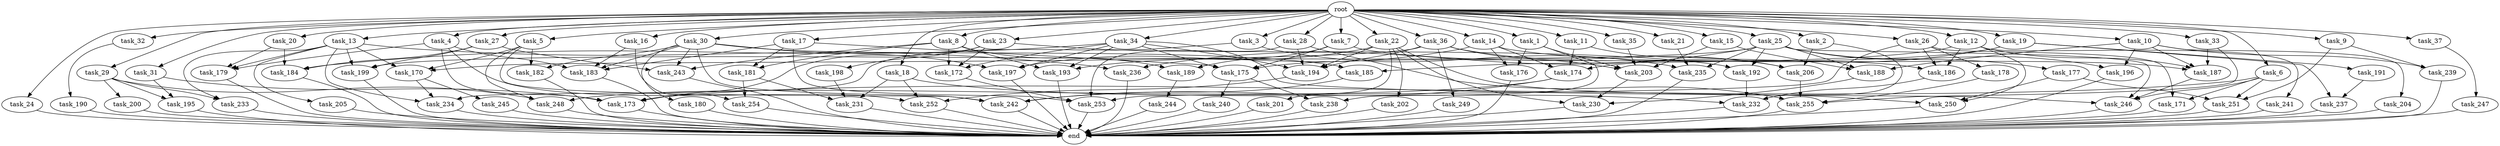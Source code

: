 digraph G {
  root [size="0.000000"];
  task_1 [size="10.240000"];
  task_2 [size="10.240000"];
  task_3 [size="10.240000"];
  task_4 [size="10.240000"];
  task_5 [size="10.240000"];
  task_6 [size="10.240000"];
  task_7 [size="10.240000"];
  task_8 [size="10.240000"];
  task_9 [size="10.240000"];
  task_10 [size="10.240000"];
  task_11 [size="10.240000"];
  task_12 [size="10.240000"];
  task_13 [size="10.240000"];
  task_14 [size="10.240000"];
  task_15 [size="10.240000"];
  task_16 [size="10.240000"];
  task_17 [size="10.240000"];
  task_18 [size="10.240000"];
  task_19 [size="10.240000"];
  task_20 [size="10.240000"];
  task_21 [size="10.240000"];
  task_22 [size="10.240000"];
  task_23 [size="10.240000"];
  task_24 [size="10.240000"];
  task_25 [size="10.240000"];
  task_26 [size="10.240000"];
  task_27 [size="10.240000"];
  task_28 [size="10.240000"];
  task_29 [size="10.240000"];
  task_30 [size="10.240000"];
  task_31 [size="10.240000"];
  task_32 [size="10.240000"];
  task_33 [size="10.240000"];
  task_34 [size="10.240000"];
  task_35 [size="10.240000"];
  task_36 [size="10.240000"];
  task_37 [size="10.240000"];
  task_170 [size="17695265259.520000"];
  task_171 [size="14087492730.880001"];
  task_172 [size="17695265259.520000"];
  task_173 [size="16578573762.559999"];
  task_174 [size="9448928051.200001"];
  task_175 [size="15118284881.920000"];
  task_176 [size="7645041786.880000"];
  task_177 [size="3092376453.120000"];
  task_178 [size="5497558138.880000"];
  task_179 [size="9277129359.360001"];
  task_180 [size="5497558138.880000"];
  task_181 [size="7301444403.200000"];
  task_182 [size="12455405158.400000"];
  task_183 [size="6957847019.520000"];
  task_184 [size="9706626088.960001"];
  task_185 [size="5841155522.560000"];
  task_186 [size="8933531975.680000"];
  task_187 [size="10136122818.559999"];
  task_188 [size="12799002542.080000"];
  task_189 [size="10050223472.639999"];
  task_190 [size="6957847019.520000"];
  task_191 [size="3092376453.120000"];
  task_192 [size="5239860101.120000"];
  task_193 [size="17695265259.520000"];
  task_194 [size="20444044328.959999"];
  task_195 [size="8589934592.000000"];
  task_196 [size="8589934592.000000"];
  task_197 [size="19585050869.760002"];
  task_198 [size="2147483648.000000"];
  task_199 [size="12455405158.400000"];
  task_200 [size="3092376453.120000"];
  task_201 [size="5497558138.880000"];
  task_202 [size="5497558138.880000"];
  task_203 [size="20444044328.959999"];
  task_204 [size="5497558138.880000"];
  task_205 [size="8589934592.000000"];
  task_206 [size="6700148981.760000"];
  task_230 [size="21045339750.400002"];
  task_231 [size="5583457484.800000"];
  task_232 [size="2834678415.360000"];
  task_233 [size="11682311045.120001"];
  task_234 [size="16320875724.800001"];
  task_235 [size="13142599925.760000"];
  task_236 [size="11682311045.120001"];
  task_237 [size="10050223472.639999"];
  task_238 [size="14087492730.880001"];
  task_239 [size="6871947673.600000"];
  task_240 [size="8589934592.000000"];
  task_241 [size="343597383.680000"];
  task_242 [size="21388937134.080002"];
  task_243 [size="13228499271.680000"];
  task_244 [size="3092376453.120000"];
  task_245 [size="773094113.280000"];
  task_246 [size="23364622090.240002"];
  task_247 [size="5497558138.880000"];
  task_248 [size="10393820856.320000"];
  task_249 [size="2147483648.000000"];
  task_250 [size="6614249635.840000"];
  task_251 [size="10737418240.000000"];
  task_252 [size="1030792151.040000"];
  task_253 [size="15547781611.520000"];
  task_254 [size="3865470566.400000"];
  task_255 [size="9792525434.880001"];
  end [size="0.000000"];

  root -> task_1 [size="1.000000"];
  root -> task_2 [size="1.000000"];
  root -> task_3 [size="1.000000"];
  root -> task_4 [size="1.000000"];
  root -> task_5 [size="1.000000"];
  root -> task_6 [size="1.000000"];
  root -> task_7 [size="1.000000"];
  root -> task_8 [size="1.000000"];
  root -> task_9 [size="1.000000"];
  root -> task_10 [size="1.000000"];
  root -> task_11 [size="1.000000"];
  root -> task_12 [size="1.000000"];
  root -> task_13 [size="1.000000"];
  root -> task_14 [size="1.000000"];
  root -> task_15 [size="1.000000"];
  root -> task_16 [size="1.000000"];
  root -> task_17 [size="1.000000"];
  root -> task_18 [size="1.000000"];
  root -> task_19 [size="1.000000"];
  root -> task_20 [size="1.000000"];
  root -> task_21 [size="1.000000"];
  root -> task_22 [size="1.000000"];
  root -> task_23 [size="1.000000"];
  root -> task_24 [size="1.000000"];
  root -> task_25 [size="1.000000"];
  root -> task_26 [size="1.000000"];
  root -> task_27 [size="1.000000"];
  root -> task_28 [size="1.000000"];
  root -> task_29 [size="1.000000"];
  root -> task_30 [size="1.000000"];
  root -> task_31 [size="1.000000"];
  root -> task_32 [size="1.000000"];
  root -> task_33 [size="1.000000"];
  root -> task_34 [size="1.000000"];
  root -> task_35 [size="1.000000"];
  root -> task_36 [size="1.000000"];
  root -> task_37 [size="1.000000"];
  task_1 -> task_176 [size="536870912.000000"];
  task_1 -> task_203 [size="536870912.000000"];
  task_1 -> task_238 [size="536870912.000000"];
  task_2 -> task_206 [size="33554432.000000"];
  task_2 -> task_232 [size="33554432.000000"];
  task_3 -> task_234 [size="679477248.000000"];
  task_3 -> task_235 [size="679477248.000000"];
  task_4 -> task_173 [size="33554432.000000"];
  task_4 -> task_179 [size="33554432.000000"];
  task_4 -> task_183 [size="33554432.000000"];
  task_4 -> task_252 [size="33554432.000000"];
  task_5 -> task_170 [size="679477248.000000"];
  task_5 -> task_182 [size="679477248.000000"];
  task_5 -> task_242 [size="679477248.000000"];
  task_5 -> task_248 [size="679477248.000000"];
  task_6 -> task_171 [size="838860800.000000"];
  task_6 -> task_173 [size="838860800.000000"];
  task_6 -> task_246 [size="838860800.000000"];
  task_6 -> task_251 [size="838860800.000000"];
  task_7 -> task_175 [size="301989888.000000"];
  task_7 -> task_186 [size="301989888.000000"];
  task_7 -> task_189 [size="301989888.000000"];
  task_8 -> task_172 [size="679477248.000000"];
  task_8 -> task_181 [size="679477248.000000"];
  task_8 -> task_189 [size="679477248.000000"];
  task_8 -> task_193 [size="679477248.000000"];
  task_8 -> task_243 [size="679477248.000000"];
  task_9 -> task_239 [size="134217728.000000"];
  task_9 -> task_251 [size="134217728.000000"];
  task_10 -> task_187 [size="536870912.000000"];
  task_10 -> task_188 [size="536870912.000000"];
  task_10 -> task_196 [size="536870912.000000"];
  task_10 -> task_204 [size="536870912.000000"];
  task_10 -> task_239 [size="536870912.000000"];
  task_11 -> task_174 [size="411041792.000000"];
  task_11 -> task_206 [size="411041792.000000"];
  task_12 -> task_185 [size="33554432.000000"];
  task_12 -> task_186 [size="33554432.000000"];
  task_12 -> task_187 [size="33554432.000000"];
  task_12 -> task_241 [size="33554432.000000"];
  task_12 -> task_250 [size="33554432.000000"];
  task_13 -> task_170 [size="838860800.000000"];
  task_13 -> task_179 [size="838860800.000000"];
  task_13 -> task_199 [size="838860800.000000"];
  task_13 -> task_205 [size="838860800.000000"];
  task_13 -> task_233 [size="838860800.000000"];
  task_13 -> task_234 [size="838860800.000000"];
  task_13 -> task_236 [size="838860800.000000"];
  task_14 -> task_174 [size="209715200.000000"];
  task_14 -> task_176 [size="209715200.000000"];
  task_14 -> task_187 [size="209715200.000000"];
  task_14 -> task_193 [size="209715200.000000"];
  task_15 -> task_188 [size="411041792.000000"];
  task_15 -> task_203 [size="411041792.000000"];
  task_16 -> task_183 [size="75497472.000000"];
  task_16 -> task_254 [size="75497472.000000"];
  task_17 -> task_175 [size="33554432.000000"];
  task_17 -> task_181 [size="33554432.000000"];
  task_17 -> task_183 [size="33554432.000000"];
  task_17 -> task_253 [size="33554432.000000"];
  task_18 -> task_231 [size="33554432.000000"];
  task_18 -> task_232 [size="33554432.000000"];
  task_18 -> task_252 [size="33554432.000000"];
  task_19 -> task_174 [size="301989888.000000"];
  task_19 -> task_175 [size="301989888.000000"];
  task_19 -> task_191 [size="301989888.000000"];
  task_19 -> task_237 [size="301989888.000000"];
  task_20 -> task_179 [size="33554432.000000"];
  task_20 -> task_184 [size="33554432.000000"];
  task_21 -> task_235 [size="301989888.000000"];
  task_22 -> task_194 [size="536870912.000000"];
  task_22 -> task_197 [size="536870912.000000"];
  task_22 -> task_201 [size="536870912.000000"];
  task_22 -> task_202 [size="536870912.000000"];
  task_22 -> task_230 [size="536870912.000000"];
  task_22 -> task_250 [size="536870912.000000"];
  task_23 -> task_172 [size="209715200.000000"];
  task_23 -> task_173 [size="209715200.000000"];
  task_23 -> task_192 [size="209715200.000000"];
  task_23 -> task_198 [size="209715200.000000"];
  task_24 -> end [size="1.000000"];
  task_25 -> task_177 [size="301989888.000000"];
  task_25 -> task_188 [size="301989888.000000"];
  task_25 -> task_192 [size="301989888.000000"];
  task_25 -> task_196 [size="301989888.000000"];
  task_25 -> task_199 [size="301989888.000000"];
  task_25 -> task_235 [size="301989888.000000"];
  task_25 -> task_236 [size="301989888.000000"];
  task_25 -> task_246 [size="301989888.000000"];
  task_26 -> task_171 [size="536870912.000000"];
  task_26 -> task_178 [size="536870912.000000"];
  task_26 -> task_186 [size="536870912.000000"];
  task_26 -> task_253 [size="536870912.000000"];
  task_27 -> task_184 [size="75497472.000000"];
  task_27 -> task_199 [size="75497472.000000"];
  task_27 -> task_243 [size="75497472.000000"];
  task_28 -> task_194 [size="411041792.000000"];
  task_28 -> task_253 [size="411041792.000000"];
  task_28 -> task_255 [size="411041792.000000"];
  task_29 -> task_195 [size="301989888.000000"];
  task_29 -> task_200 [size="301989888.000000"];
  task_29 -> task_233 [size="301989888.000000"];
  task_29 -> task_248 [size="301989888.000000"];
  task_30 -> task_180 [size="536870912.000000"];
  task_30 -> task_182 [size="536870912.000000"];
  task_30 -> task_183 [size="536870912.000000"];
  task_30 -> task_185 [size="536870912.000000"];
  task_30 -> task_197 [size="536870912.000000"];
  task_30 -> task_242 [size="536870912.000000"];
  task_30 -> task_243 [size="536870912.000000"];
  task_31 -> task_173 [size="536870912.000000"];
  task_31 -> task_195 [size="536870912.000000"];
  task_32 -> task_190 [size="679477248.000000"];
  task_33 -> task_187 [size="209715200.000000"];
  task_33 -> task_255 [size="209715200.000000"];
  task_34 -> task_172 [size="838860800.000000"];
  task_34 -> task_175 [size="838860800.000000"];
  task_34 -> task_184 [size="838860800.000000"];
  task_34 -> task_193 [size="838860800.000000"];
  task_34 -> task_194 [size="838860800.000000"];
  task_34 -> task_197 [size="838860800.000000"];
  task_34 -> task_246 [size="838860800.000000"];
  task_35 -> task_203 [size="838860800.000000"];
  task_36 -> task_170 [size="209715200.000000"];
  task_36 -> task_194 [size="209715200.000000"];
  task_36 -> task_203 [size="209715200.000000"];
  task_36 -> task_206 [size="209715200.000000"];
  task_36 -> task_249 [size="209715200.000000"];
  task_37 -> task_247 [size="536870912.000000"];
  task_170 -> task_234 [size="75497472.000000"];
  task_170 -> task_245 [size="75497472.000000"];
  task_171 -> end [size="1.000000"];
  task_172 -> task_253 [size="536870912.000000"];
  task_173 -> end [size="1.000000"];
  task_174 -> task_242 [size="33554432.000000"];
  task_174 -> task_248 [size="33554432.000000"];
  task_175 -> task_238 [size="838860800.000000"];
  task_175 -> task_240 [size="838860800.000000"];
  task_176 -> end [size="1.000000"];
  task_177 -> task_250 [size="75497472.000000"];
  task_177 -> task_251 [size="75497472.000000"];
  task_178 -> task_255 [size="301989888.000000"];
  task_179 -> end [size="1.000000"];
  task_180 -> end [size="1.000000"];
  task_181 -> task_231 [size="301989888.000000"];
  task_181 -> task_254 [size="301989888.000000"];
  task_182 -> end [size="1.000000"];
  task_183 -> end [size="1.000000"];
  task_184 -> end [size="1.000000"];
  task_185 -> task_242 [size="838860800.000000"];
  task_186 -> task_232 [size="134217728.000000"];
  task_187 -> task_246 [size="301989888.000000"];
  task_188 -> task_230 [size="679477248.000000"];
  task_189 -> task_244 [size="301989888.000000"];
  task_190 -> end [size="1.000000"];
  task_191 -> task_237 [size="679477248.000000"];
  task_192 -> task_232 [size="75497472.000000"];
  task_193 -> end [size="1.000000"];
  task_194 -> task_252 [size="33554432.000000"];
  task_195 -> end [size="1.000000"];
  task_196 -> end [size="1.000000"];
  task_197 -> end [size="1.000000"];
  task_198 -> task_231 [size="209715200.000000"];
  task_199 -> end [size="1.000000"];
  task_200 -> end [size="1.000000"];
  task_201 -> end [size="1.000000"];
  task_202 -> end [size="1.000000"];
  task_203 -> task_230 [size="838860800.000000"];
  task_204 -> end [size="1.000000"];
  task_205 -> end [size="1.000000"];
  task_206 -> task_255 [size="33554432.000000"];
  task_230 -> end [size="1.000000"];
  task_231 -> end [size="1.000000"];
  task_232 -> end [size="1.000000"];
  task_233 -> end [size="1.000000"];
  task_234 -> end [size="1.000000"];
  task_235 -> end [size="1.000000"];
  task_236 -> end [size="1.000000"];
  task_237 -> end [size="1.000000"];
  task_238 -> end [size="1.000000"];
  task_239 -> end [size="1.000000"];
  task_240 -> end [size="1.000000"];
  task_241 -> end [size="1.000000"];
  task_242 -> end [size="1.000000"];
  task_243 -> end [size="1.000000"];
  task_244 -> end [size="1.000000"];
  task_245 -> end [size="1.000000"];
  task_246 -> end [size="1.000000"];
  task_247 -> end [size="1.000000"];
  task_248 -> end [size="1.000000"];
  task_249 -> end [size="1.000000"];
  task_250 -> end [size="1.000000"];
  task_251 -> end [size="1.000000"];
  task_252 -> end [size="1.000000"];
  task_253 -> end [size="1.000000"];
  task_254 -> end [size="1.000000"];
  task_255 -> end [size="1.000000"];
}
